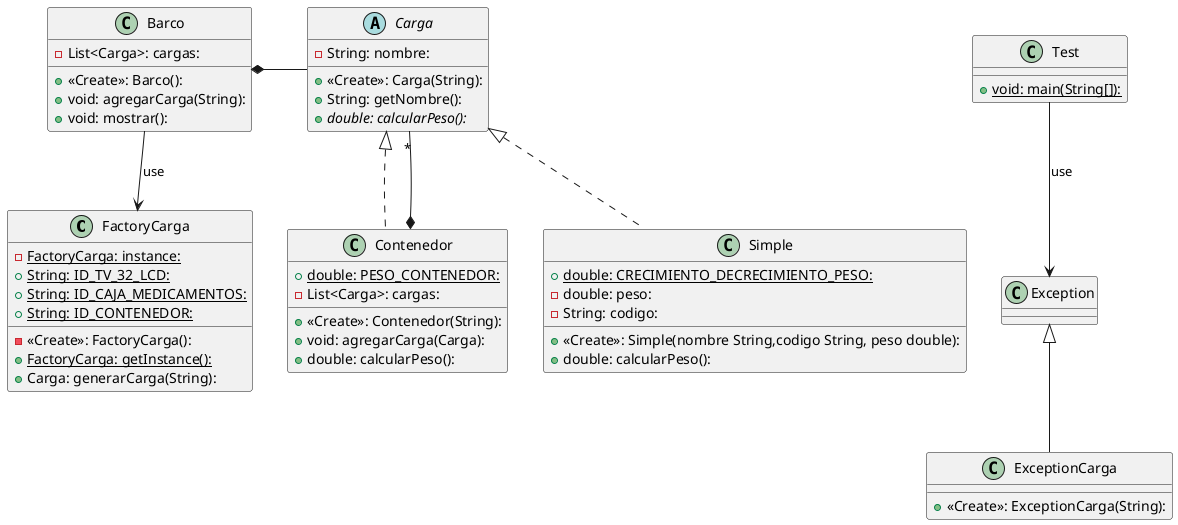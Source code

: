 @startuml
class FactoryCarga {
- FactoryCarga: instance: {static}
+ String: ID_TV_32_LCD: {static}
+ String: ID_CAJA_MEDICAMENTOS: {static}
+ String: ID_CONTENEDOR: {static}
- <<Create>>: FactoryCarga():
+ FactoryCarga: getInstance(): {static}
+ Carga: generarCarga(String):
}
abstract class Carga {
- String: nombre:
+ <<Create>>: Carga(String):
+ String: getNombre():
+ {abstract}double: calcularPeso():
}

class Barco {
- List<Carga>: cargas:
+ <<Create>>: Barco():
+ void: agregarCarga(String):
+ void: mostrar():
}
class Contenedor {
+ double: PESO_CONTENEDOR: {static}
- List<Carga>: cargas:
+ <<Create>>: Contenedor(String):
+ void: agregarCarga(Carga):
+ double: calcularPeso():
}
class ExceptionCarga {
+ <<Create>>: ExceptionCarga(String):
}
class Test {
+ void: main(String[]): {static}
}

class Simple {
+ double: CRECIMIENTO_DECRECIMIENTO_PESO: {static}
- double: peso:
- String: codigo:
+ <<Create>>: Simple(nombre String,codigo String, peso double):
+ double: calcularPeso():
}


Carga <|.. Contenedor
Carga "*" --* Contenedor
Exception <|-- ExceptionCarga
Carga <|.. Simple
Carga -left-* Barco
Barco --> FactoryCarga : use
Test --> Exception : use
@enduml